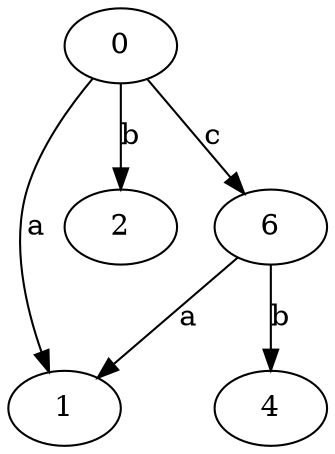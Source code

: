 strict digraph  {
0;
1;
2;
4;
6;
0 -> 1  [label=a];
0 -> 2  [label=b];
0 -> 6  [label=c];
6 -> 1  [label=a];
6 -> 4  [label=b];
}
